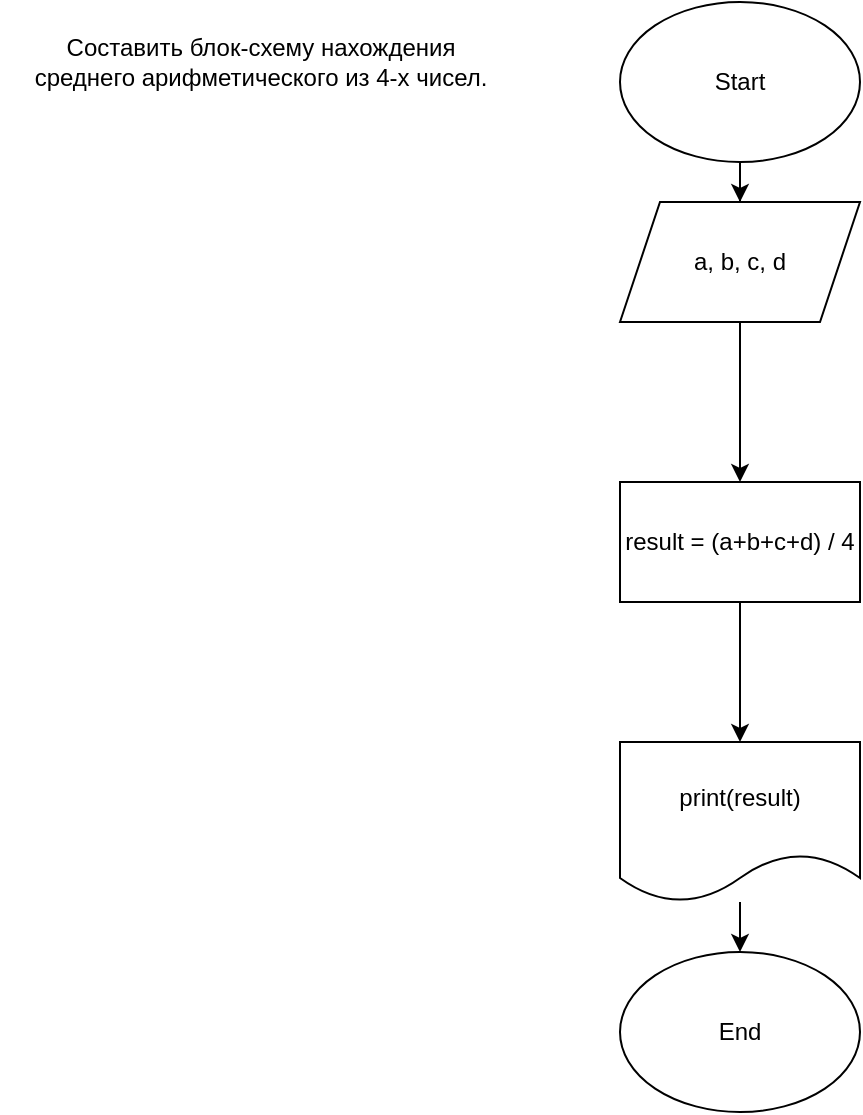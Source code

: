 <mxfile version="21.1.1" type="github">
  <diagram name="Страница 1" id="1vd6O8Yc5rNKaljhXU7W">
    <mxGraphModel dx="954" dy="647" grid="1" gridSize="10" guides="1" tooltips="1" connect="1" arrows="1" fold="1" page="1" pageScale="1" pageWidth="827" pageHeight="1169" math="0" shadow="0">
      <root>
        <mxCell id="0" />
        <mxCell id="1" parent="0" />
        <mxCell id="SytbfLmDQFormIdQCuU1-5" value="" style="edgeStyle=orthogonalEdgeStyle;rounded=0;orthogonalLoop=1;jettySize=auto;html=1;" edge="1" parent="1" source="SytbfLmDQFormIdQCuU1-1" target="SytbfLmDQFormIdQCuU1-4">
          <mxGeometry relative="1" as="geometry" />
        </mxCell>
        <mxCell id="SytbfLmDQFormIdQCuU1-1" value="Start" style="ellipse;whiteSpace=wrap;html=1;" vertex="1" parent="1">
          <mxGeometry x="350" y="30" width="120" height="80" as="geometry" />
        </mxCell>
        <mxCell id="SytbfLmDQFormIdQCuU1-8" value="" style="edgeStyle=orthogonalEdgeStyle;rounded=0;orthogonalLoop=1;jettySize=auto;html=1;" edge="1" parent="1" source="SytbfLmDQFormIdQCuU1-4" target="SytbfLmDQFormIdQCuU1-7">
          <mxGeometry relative="1" as="geometry" />
        </mxCell>
        <mxCell id="SytbfLmDQFormIdQCuU1-4" value="a, b, c, d" style="shape=parallelogram;perimeter=parallelogramPerimeter;whiteSpace=wrap;html=1;fixedSize=1;" vertex="1" parent="1">
          <mxGeometry x="350" y="130" width="120" height="60" as="geometry" />
        </mxCell>
        <mxCell id="SytbfLmDQFormIdQCuU1-6" value="Составить блок-схему нахождения&lt;br&gt;&amp;nbsp;среднего арифметического из 4-х чисел.&amp;nbsp;" style="text;html=1;align=center;verticalAlign=middle;resizable=0;points=[];autosize=1;strokeColor=none;fillColor=none;" vertex="1" parent="1">
          <mxGeometry x="40" y="40" width="260" height="40" as="geometry" />
        </mxCell>
        <mxCell id="SytbfLmDQFormIdQCuU1-10" value="" style="edgeStyle=orthogonalEdgeStyle;rounded=0;orthogonalLoop=1;jettySize=auto;html=1;" edge="1" parent="1" source="SytbfLmDQFormIdQCuU1-7" target="SytbfLmDQFormIdQCuU1-9">
          <mxGeometry relative="1" as="geometry" />
        </mxCell>
        <mxCell id="SytbfLmDQFormIdQCuU1-7" value="result = (a+b+c+d) / 4" style="whiteSpace=wrap;html=1;" vertex="1" parent="1">
          <mxGeometry x="350" y="270" width="120" height="60" as="geometry" />
        </mxCell>
        <mxCell id="SytbfLmDQFormIdQCuU1-12" value="" style="edgeStyle=orthogonalEdgeStyle;rounded=0;orthogonalLoop=1;jettySize=auto;html=1;" edge="1" parent="1" source="SytbfLmDQFormIdQCuU1-9" target="SytbfLmDQFormIdQCuU1-11">
          <mxGeometry relative="1" as="geometry" />
        </mxCell>
        <mxCell id="SytbfLmDQFormIdQCuU1-9" value="print(result)" style="shape=document;whiteSpace=wrap;html=1;boundedLbl=1;" vertex="1" parent="1">
          <mxGeometry x="350" y="400" width="120" height="80" as="geometry" />
        </mxCell>
        <mxCell id="SytbfLmDQFormIdQCuU1-11" value="End" style="ellipse;whiteSpace=wrap;html=1;" vertex="1" parent="1">
          <mxGeometry x="350" y="505" width="120" height="80" as="geometry" />
        </mxCell>
      </root>
    </mxGraphModel>
  </diagram>
</mxfile>
